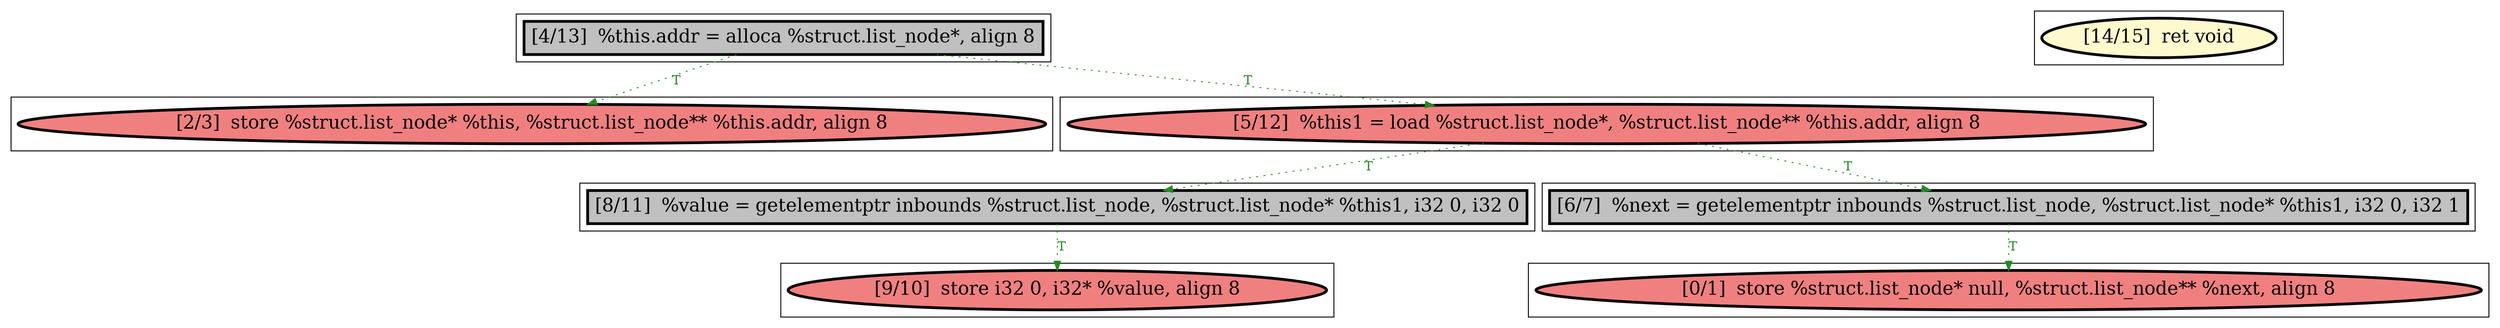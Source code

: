 
digraph G {



node479->node478 [style=dotted,color=forestgreen,label="T",fontcolor=forestgreen ]
node479->node480 [style=dotted,color=forestgreen,label="T",fontcolor=forestgreen ]
node480->node483 [style=dotted,color=forestgreen,label="T",fontcolor=forestgreen ]
node480->node484 [style=dotted,color=forestgreen,label="T",fontcolor=forestgreen ]
node484->node477 [style=dotted,color=forestgreen,label="T",fontcolor=forestgreen ]
node483->node482 [style=dotted,color=forestgreen,label="T",fontcolor=forestgreen ]


subgraph cluster7 {


node484 [penwidth=3.0,fontsize=20,fillcolor=grey,label="[6/7]  %next = getelementptr inbounds %struct.list_node, %struct.list_node* %this1, i32 0, i32 1",shape=rectangle,style=filled ]



}

subgraph cluster6 {


node483 [penwidth=3.0,fontsize=20,fillcolor=grey,label="[8/11]  %value = getelementptr inbounds %struct.list_node, %struct.list_node* %this1, i32 0, i32 0",shape=rectangle,style=filled ]



}

subgraph cluster0 {


node477 [penwidth=3.0,fontsize=20,fillcolor=lightcoral,label="[0/1]  store %struct.list_node* null, %struct.list_node** %next, align 8",shape=ellipse,style=filled ]



}

subgraph cluster5 {


node482 [penwidth=3.0,fontsize=20,fillcolor=lightcoral,label="[9/10]  store i32 0, i32* %value, align 8",shape=ellipse,style=filled ]



}

subgraph cluster1 {


node478 [penwidth=3.0,fontsize=20,fillcolor=lightcoral,label="[2/3]  store %struct.list_node* %this, %struct.list_node** %this.addr, align 8",shape=ellipse,style=filled ]



}

subgraph cluster2 {


node479 [penwidth=3.0,fontsize=20,fillcolor=grey,label="[4/13]  %this.addr = alloca %struct.list_node*, align 8",shape=rectangle,style=filled ]



}

subgraph cluster3 {


node480 [penwidth=3.0,fontsize=20,fillcolor=lightcoral,label="[5/12]  %this1 = load %struct.list_node*, %struct.list_node** %this.addr, align 8",shape=ellipse,style=filled ]



}

subgraph cluster4 {


node481 [penwidth=3.0,fontsize=20,fillcolor=lemonchiffon,label="[14/15]  ret void",shape=ellipse,style=filled ]



}

}
